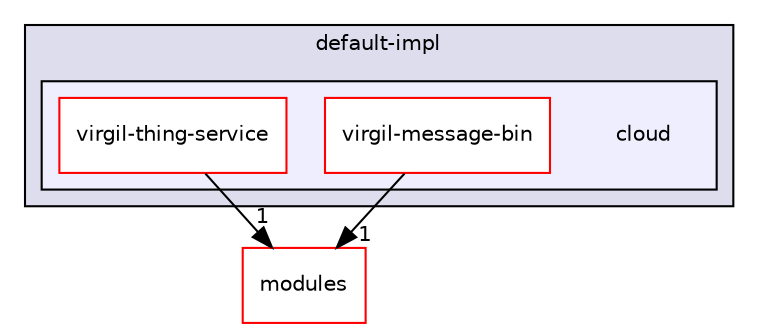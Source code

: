 digraph "cloud" {
  compound=true
  node [ fontsize="10", fontname="Helvetica"];
  edge [ labelfontsize="10", labelfontname="Helvetica"];
  subgraph clusterdir_d563e644c4cb9c27aef16a9fa48c79cd {
    graph [ bgcolor="#ddddee", pencolor="black", label="default-impl" fontname="Helvetica", fontsize="10", URL="dir_d563e644c4cb9c27aef16a9fa48c79cd.html"]
  subgraph clusterdir_bf28982248357f897f1b2cedc59d3553 {
    graph [ bgcolor="#eeeeff", pencolor="black", label="" URL="dir_bf28982248357f897f1b2cedc59d3553.html"];
    dir_bf28982248357f897f1b2cedc59d3553 [shape=plaintext label="cloud"];
    dir_477f7b9efd969e5b99232c7c570cebf4 [shape=box label="virgil-message-bin" color="red" fillcolor="white" style="filled" URL="dir_477f7b9efd969e5b99232c7c570cebf4.html"];
    dir_db42ac3611a87427112d9d87a544b613 [shape=box label="virgil-thing-service" color="red" fillcolor="white" style="filled" URL="dir_db42ac3611a87427112d9d87a544b613.html"];
  }
  }
  dir_e05d7e2b1ecd646af5bb94391405f3b5 [shape=box label="modules" fillcolor="white" style="filled" color="red" URL="dir_e05d7e2b1ecd646af5bb94391405f3b5.html"];
  dir_db42ac3611a87427112d9d87a544b613->dir_e05d7e2b1ecd646af5bb94391405f3b5 [headlabel="1", labeldistance=1.5 headhref="dir_000020_000008.html"];
  dir_477f7b9efd969e5b99232c7c570cebf4->dir_e05d7e2b1ecd646af5bb94391405f3b5 [headlabel="1", labeldistance=1.5 headhref="dir_000002_000008.html"];
}

